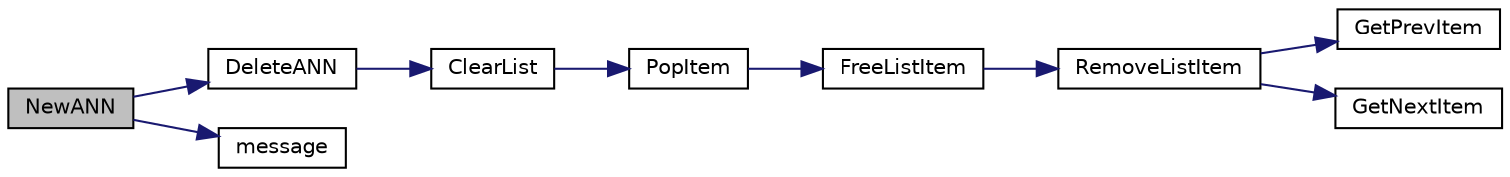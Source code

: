 digraph "NewANN"
{
  edge [fontname="Helvetica",fontsize="10",labelfontname="Helvetica",labelfontsize="10"];
  node [fontname="Helvetica",fontsize="10",shape=record];
  rankdir="LR";
  Node1 [label="NewANN",height=0.2,width=0.4,color="black", fillcolor="grey75", style="filled", fontcolor="black"];
  Node1 -> Node2 [color="midnightblue",fontsize="10",style="solid",fontname="Helvetica"];
  Node2 [label="DeleteANN",height=0.2,width=0.4,color="black", fillcolor="white", style="filled",URL="$_a_n_n_8cpp.html#ac867e461477687ef14dcf11c6cc6a61c",tooltip="Delete a neural network. "];
  Node2 -> Node3 [color="midnightblue",fontsize="10",style="solid",fontname="Helvetica"];
  Node3 [label="ClearList",height=0.2,width=0.4,color="black", fillcolor="white", style="filled",URL="$_list_8cpp.html#a8b39d13e6ea2402df74e4774c0b46d5e",tooltip="Clear the list. "];
  Node3 -> Node4 [color="midnightblue",fontsize="10",style="solid",fontname="Helvetica"];
  Node4 [label="PopItem",height=0.2,width=0.4,color="black", fillcolor="white", style="filled",URL="$_list_8cpp.html#aa6ac359f8555d70dacf306b5b75a2e41",tooltip="Remove the topmost item of the list (also frees obj memory) "];
  Node4 -> Node5 [color="midnightblue",fontsize="10",style="solid",fontname="Helvetica"];
  Node5 [label="FreeListItem",height=0.2,width=0.4,color="black", fillcolor="white", style="filled",URL="$_list_8cpp.html#a646e8adc0165d4f383d71dbc23622ba7"];
  Node5 -> Node6 [color="midnightblue",fontsize="10",style="solid",fontname="Helvetica"];
  Node6 [label="RemoveListItem",height=0.2,width=0.4,color="black", fillcolor="white", style="filled",URL="$_list_8cpp.html#a477864815bf55a89c7753964248f75a9"];
  Node6 -> Node7 [color="midnightblue",fontsize="10",style="solid",fontname="Helvetica"];
  Node7 [label="GetPrevItem",height=0.2,width=0.4,color="black", fillcolor="white", style="filled",URL="$_list_8cpp.html#a7c65e06abcfbc32a41ebf230aa6227ca"];
  Node6 -> Node8 [color="midnightblue",fontsize="10",style="solid",fontname="Helvetica"];
  Node8 [label="GetNextItem",height=0.2,width=0.4,color="black", fillcolor="white", style="filled",URL="$_list_8cpp.html#a9fd609a2ad8693b33b41332d6e00afec"];
  Node1 -> Node9 [color="midnightblue",fontsize="10",style="solid",fontname="Helvetica"];
  Node9 [label="message",height=0.2,width=0.4,color="black", fillcolor="white", style="filled",URL="$string__utils_8cpp.html#a714bb1e015d3a57ef5ee2a7f390fa17a",tooltip="Prints a message. "];
}
